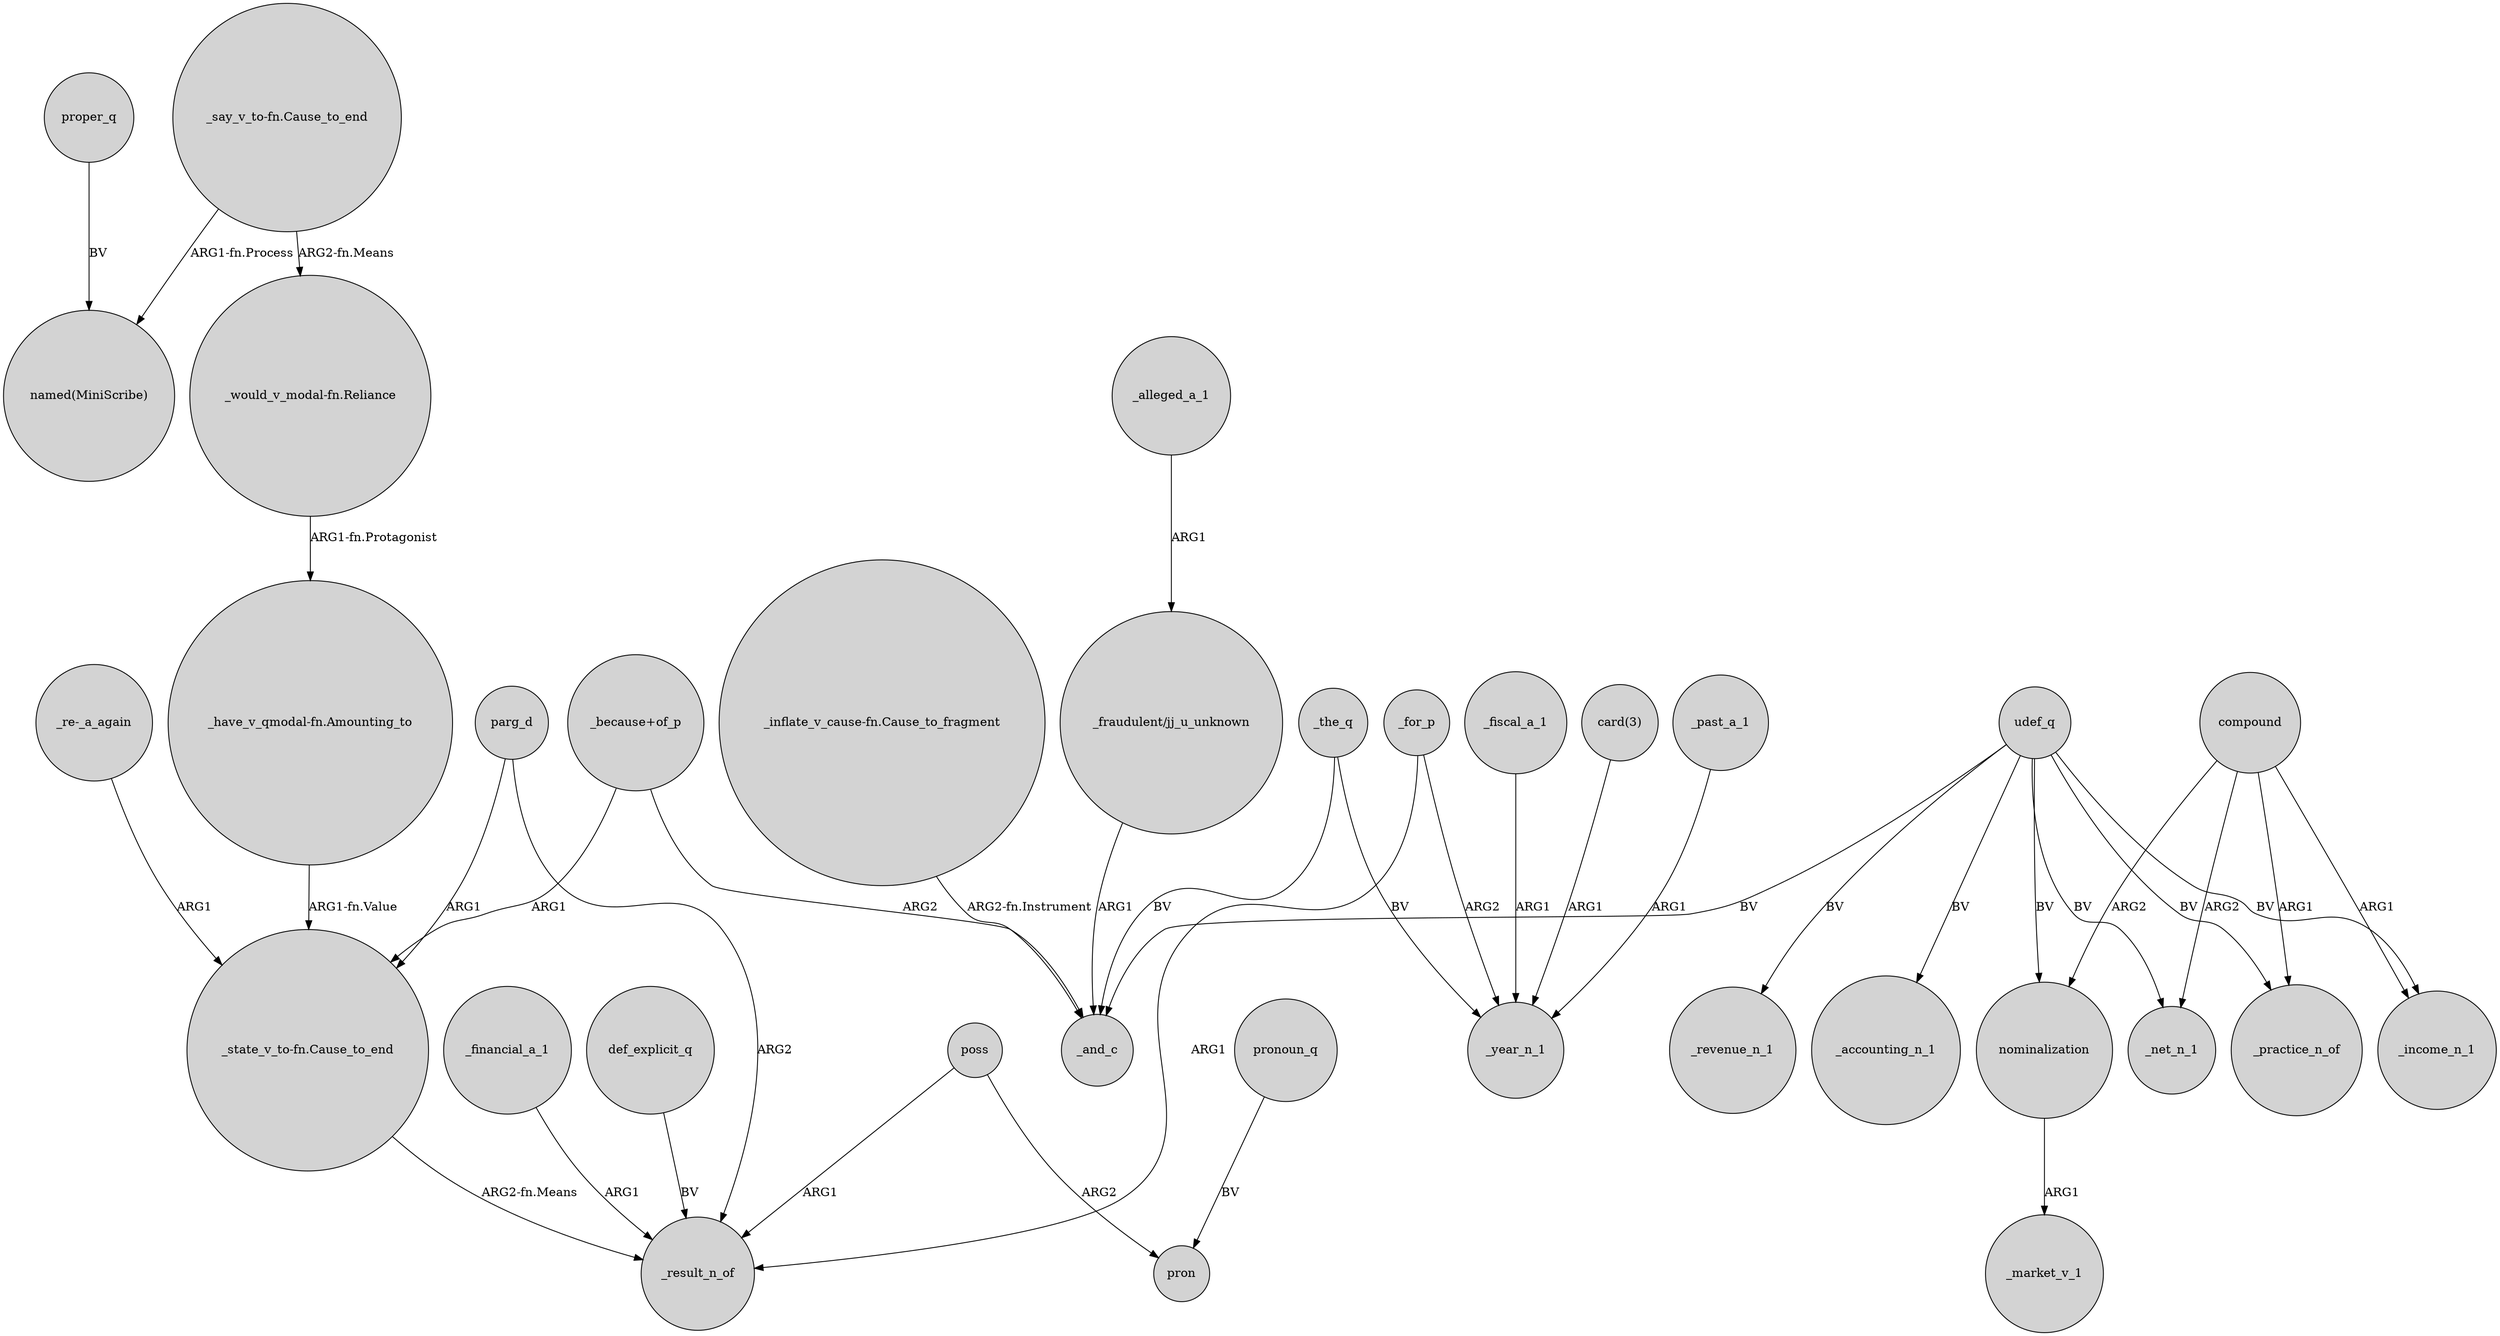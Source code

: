 digraph {
	node [shape=circle style=filled]
	"_because+of_p" -> "_state_v_to-fn.Cause_to_end" [label=ARG1]
	"_state_v_to-fn.Cause_to_end" -> _result_n_of [label="ARG2-fn.Means"]
	compound -> _net_n_1 [label=ARG2]
	_financial_a_1 -> _result_n_of [label=ARG1]
	parg_d -> _result_n_of [label=ARG2]
	"_fraudulent/jj_u_unknown" -> _and_c [label=ARG1]
	_alleged_a_1 -> "_fraudulent/jj_u_unknown" [label=ARG1]
	_the_q -> _and_c [label=BV]
	nominalization -> _market_v_1 [label=ARG1]
	_fiscal_a_1 -> _year_n_1 [label=ARG1]
	udef_q -> _income_n_1 [label=BV]
	"_inflate_v_cause-fn.Cause_to_fragment" -> _and_c [label="ARG2-fn.Instrument"]
	udef_q -> nominalization [label=BV]
	udef_q -> _and_c [label=BV]
	compound -> _practice_n_of [label=ARG1]
	"card(3)" -> _year_n_1 [label=ARG1]
	udef_q -> _revenue_n_1 [label=BV]
	compound -> nominalization [label=ARG2]
	pronoun_q -> pron [label=BV]
	poss -> pron [label=ARG2]
	"_would_v_modal-fn.Reliance" -> "_have_v_qmodal-fn.Amounting_to" [label="ARG1-fn.Protagonist"]
	compound -> _income_n_1 [label=ARG1]
	proper_q -> "named(MiniScribe)" [label=BV]
	"_because+of_p" -> _and_c [label=ARG2]
	"_have_v_qmodal-fn.Amounting_to" -> "_state_v_to-fn.Cause_to_end" [label="ARG1-fn.Value"]
	_the_q -> _year_n_1 [label=BV]
	udef_q -> _net_n_1 [label=BV]
	"_re-_a_again" -> "_state_v_to-fn.Cause_to_end" [label=ARG1]
	_for_p -> _result_n_of [label=ARG1]
	udef_q -> _practice_n_of [label=BV]
	"_say_v_to-fn.Cause_to_end" -> "_would_v_modal-fn.Reliance" [label="ARG2-fn.Means"]
	_past_a_1 -> _year_n_1 [label=ARG1]
	def_explicit_q -> _result_n_of [label=BV]
	udef_q -> _accounting_n_1 [label=BV]
	_for_p -> _year_n_1 [label=ARG2]
	poss -> _result_n_of [label=ARG1]
	parg_d -> "_state_v_to-fn.Cause_to_end" [label=ARG1]
	"_say_v_to-fn.Cause_to_end" -> "named(MiniScribe)" [label="ARG1-fn.Process"]
}
